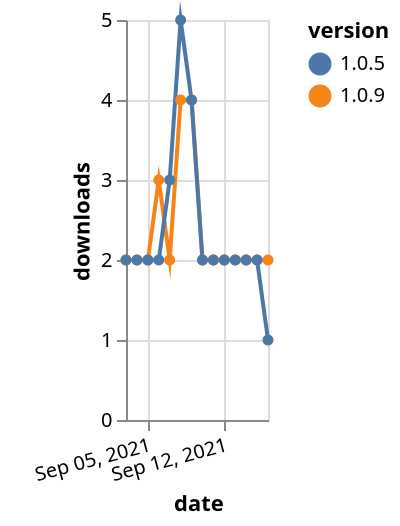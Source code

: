 {"$schema": "https://vega.github.io/schema/vega-lite/v5.json", "description": "A simple bar chart with embedded data.", "data": {"values": [{"date": "2021-09-03", "total": 721, "delta": 2, "version": "1.0.9"}, {"date": "2021-09-04", "total": 723, "delta": 2, "version": "1.0.9"}, {"date": "2021-09-05", "total": 725, "delta": 2, "version": "1.0.9"}, {"date": "2021-09-06", "total": 728, "delta": 3, "version": "1.0.9"}, {"date": "2021-09-07", "total": 730, "delta": 2, "version": "1.0.9"}, {"date": "2021-09-08", "total": 734, "delta": 4, "version": "1.0.9"}, {"date": "2021-09-09", "total": 738, "delta": 4, "version": "1.0.9"}, {"date": "2021-09-10", "total": 740, "delta": 2, "version": "1.0.9"}, {"date": "2021-09-11", "total": 742, "delta": 2, "version": "1.0.9"}, {"date": "2021-09-12", "total": 744, "delta": 2, "version": "1.0.9"}, {"date": "2021-09-13", "total": 746, "delta": 2, "version": "1.0.9"}, {"date": "2021-09-14", "total": 748, "delta": 2, "version": "1.0.9"}, {"date": "2021-09-15", "total": 750, "delta": 2, "version": "1.0.9"}, {"date": "2021-09-16", "total": 752, "delta": 2, "version": "1.0.9"}, {"date": "2021-09-03", "total": 2971, "delta": 2, "version": "1.0.5"}, {"date": "2021-09-04", "total": 2973, "delta": 2, "version": "1.0.5"}, {"date": "2021-09-05", "total": 2975, "delta": 2, "version": "1.0.5"}, {"date": "2021-09-06", "total": 2977, "delta": 2, "version": "1.0.5"}, {"date": "2021-09-07", "total": 2980, "delta": 3, "version": "1.0.5"}, {"date": "2021-09-08", "total": 2985, "delta": 5, "version": "1.0.5"}, {"date": "2021-09-09", "total": 2989, "delta": 4, "version": "1.0.5"}, {"date": "2021-09-10", "total": 2991, "delta": 2, "version": "1.0.5"}, {"date": "2021-09-11", "total": 2993, "delta": 2, "version": "1.0.5"}, {"date": "2021-09-12", "total": 2995, "delta": 2, "version": "1.0.5"}, {"date": "2021-09-13", "total": 2997, "delta": 2, "version": "1.0.5"}, {"date": "2021-09-14", "total": 2999, "delta": 2, "version": "1.0.5"}, {"date": "2021-09-15", "total": 3001, "delta": 2, "version": "1.0.5"}, {"date": "2021-09-16", "total": 3002, "delta": 1, "version": "1.0.5"}]}, "width": "container", "mark": {"type": "line", "point": {"filled": true}}, "encoding": {"x": {"field": "date", "type": "temporal", "timeUnit": "yearmonthdate", "title": "date", "axis": {"labelAngle": -15}}, "y": {"field": "delta", "type": "quantitative", "title": "downloads"}, "color": {"field": "version", "type": "nominal"}, "tooltip": {"field": "delta"}}}